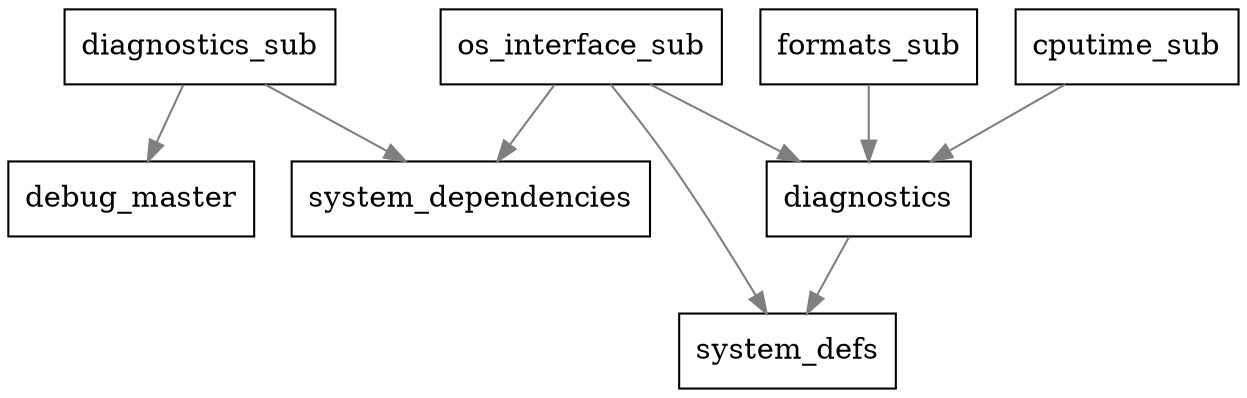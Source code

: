 
digraph G {
concentrate=true
splines=true
node[shape=record,style=filled,fillcolor=white]
edge[color=gray50]
diagnostics_sub -> debug_master
diagnostics_sub -> system_dependencies
os_interface_sub -> system_dependencies
formats_sub -> diagnostics
cputime_sub -> diagnostics
os_interface_sub -> diagnostics
os_interface_sub -> system_defs
diagnostics -> system_defs
 }

